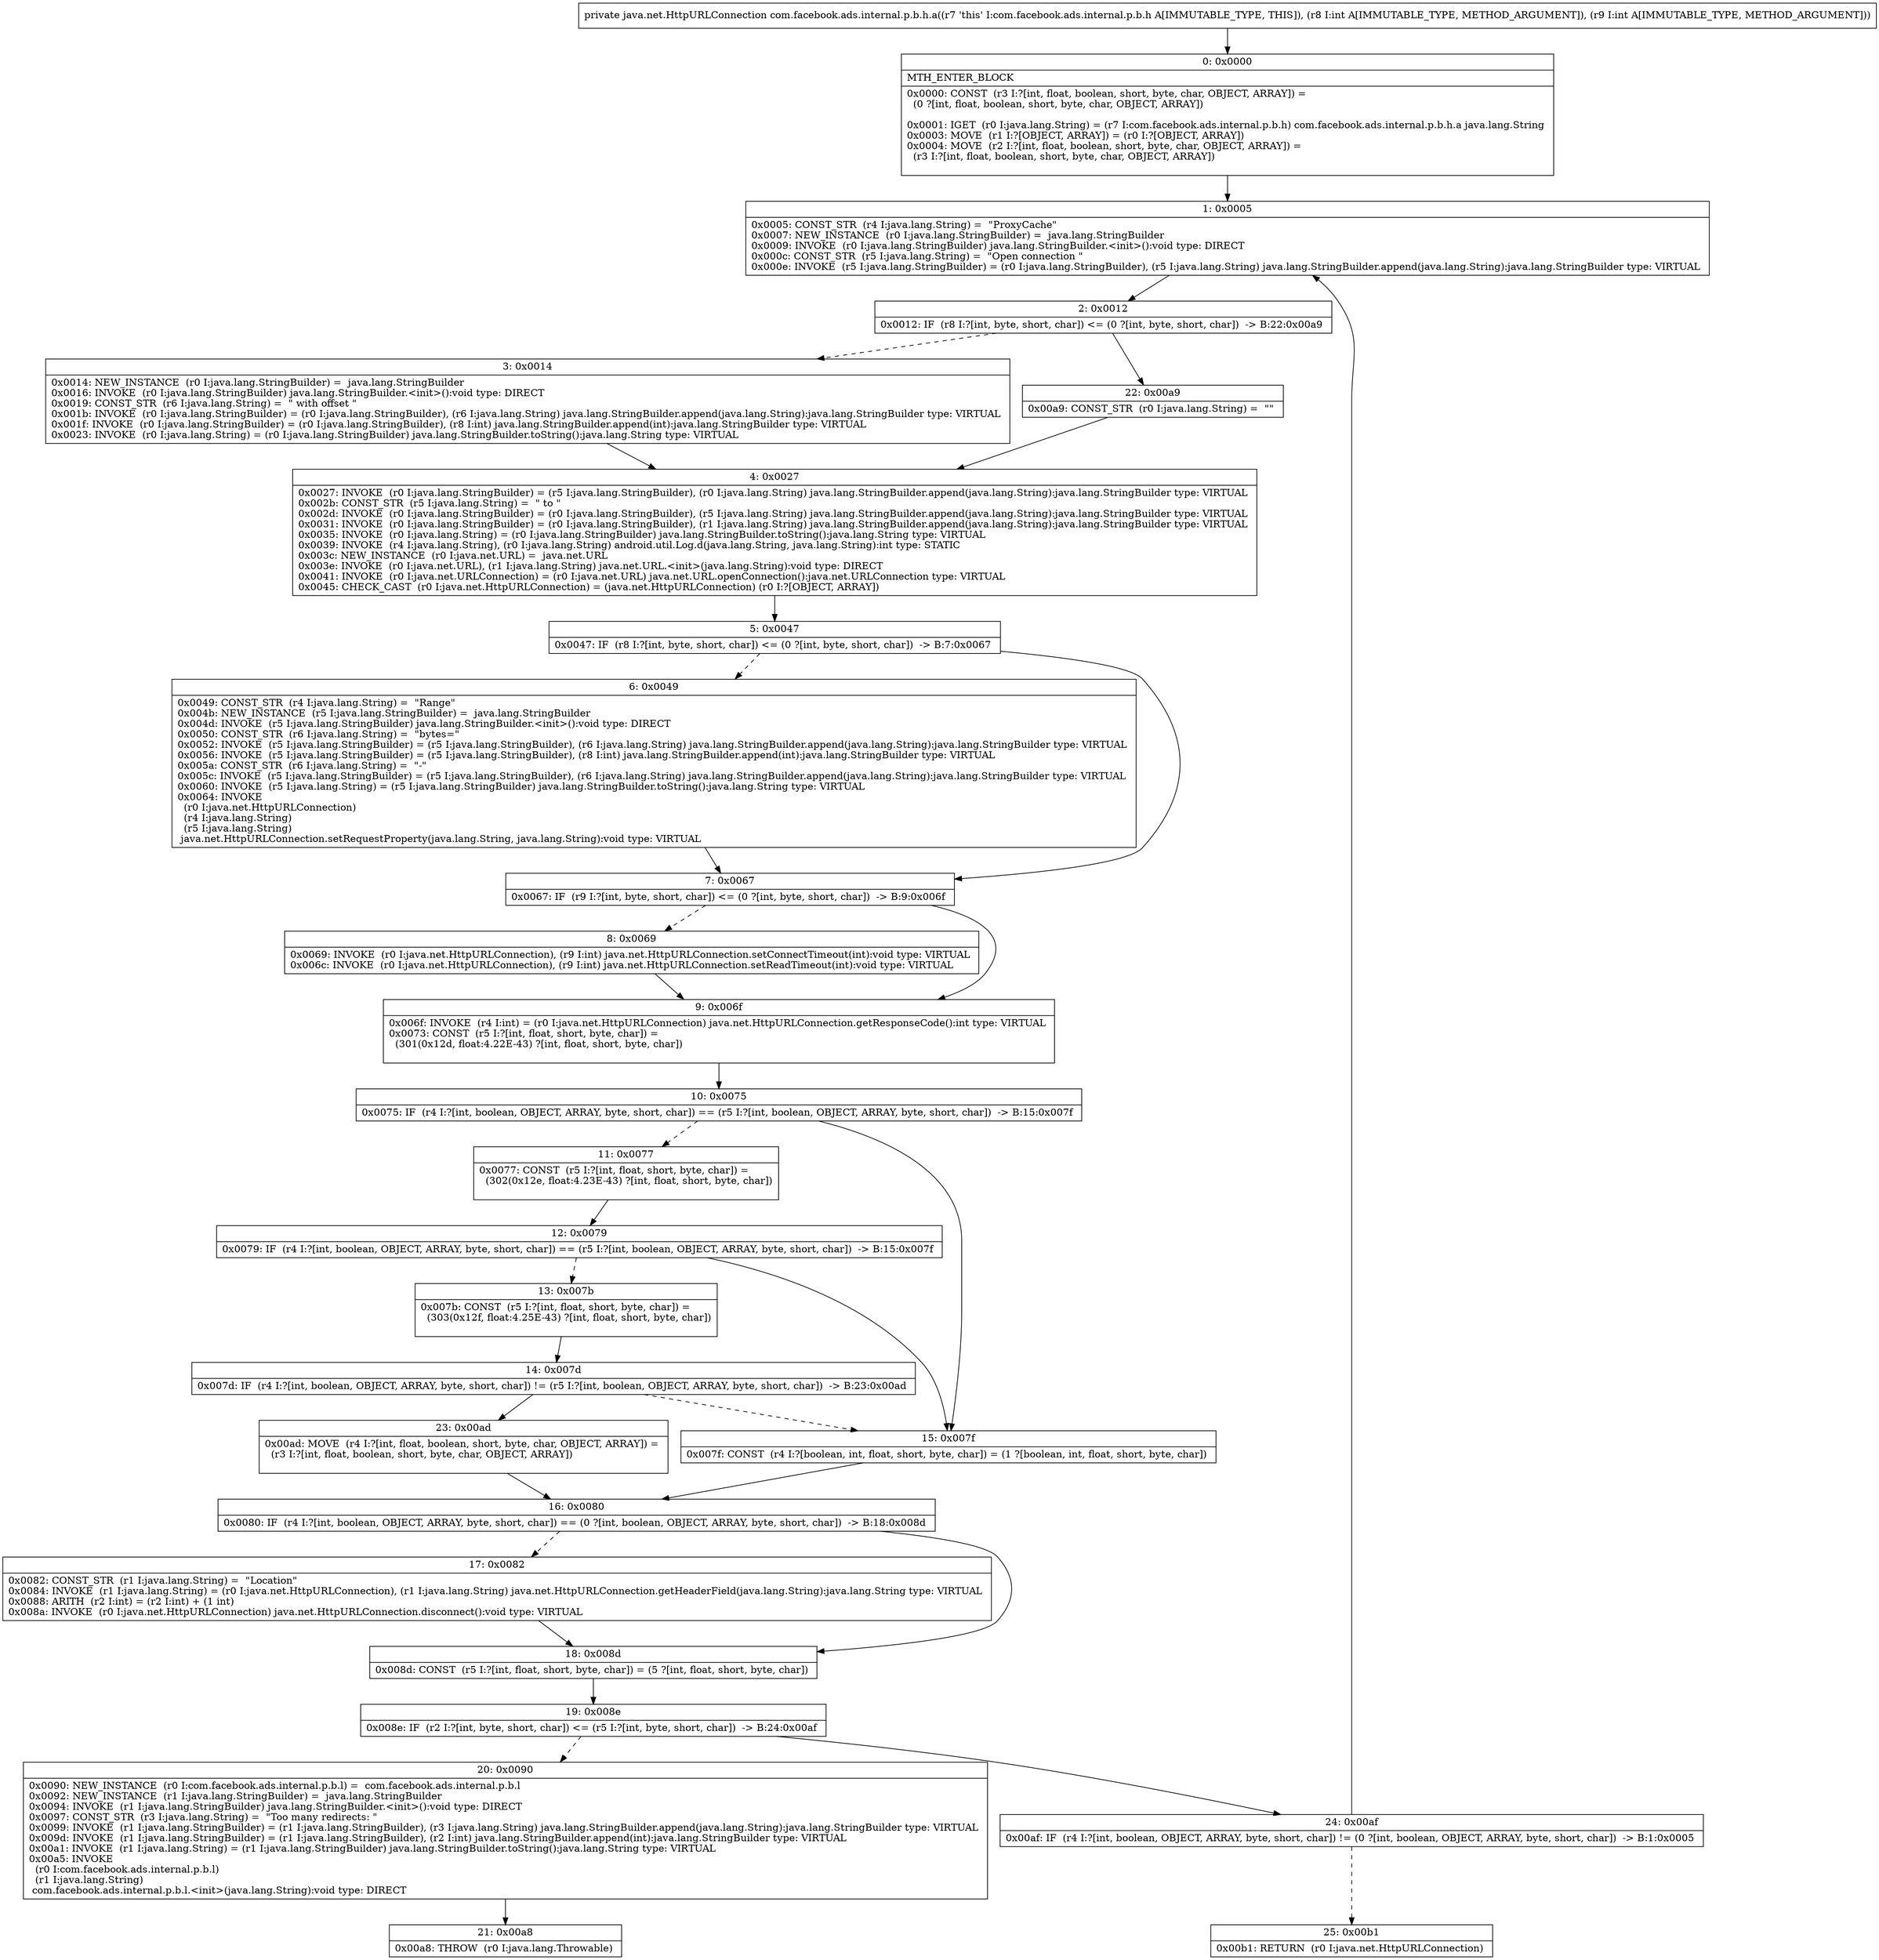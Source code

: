 digraph "CFG forcom.facebook.ads.internal.p.b.h.a(II)Ljava\/net\/HttpURLConnection;" {
Node_0 [shape=record,label="{0\:\ 0x0000|MTH_ENTER_BLOCK\l|0x0000: CONST  (r3 I:?[int, float, boolean, short, byte, char, OBJECT, ARRAY]) = \l  (0 ?[int, float, boolean, short, byte, char, OBJECT, ARRAY])\l \l0x0001: IGET  (r0 I:java.lang.String) = (r7 I:com.facebook.ads.internal.p.b.h) com.facebook.ads.internal.p.b.h.a java.lang.String \l0x0003: MOVE  (r1 I:?[OBJECT, ARRAY]) = (r0 I:?[OBJECT, ARRAY]) \l0x0004: MOVE  (r2 I:?[int, float, boolean, short, byte, char, OBJECT, ARRAY]) = \l  (r3 I:?[int, float, boolean, short, byte, char, OBJECT, ARRAY])\l \l}"];
Node_1 [shape=record,label="{1\:\ 0x0005|0x0005: CONST_STR  (r4 I:java.lang.String) =  \"ProxyCache\" \l0x0007: NEW_INSTANCE  (r0 I:java.lang.StringBuilder) =  java.lang.StringBuilder \l0x0009: INVOKE  (r0 I:java.lang.StringBuilder) java.lang.StringBuilder.\<init\>():void type: DIRECT \l0x000c: CONST_STR  (r5 I:java.lang.String) =  \"Open connection \" \l0x000e: INVOKE  (r5 I:java.lang.StringBuilder) = (r0 I:java.lang.StringBuilder), (r5 I:java.lang.String) java.lang.StringBuilder.append(java.lang.String):java.lang.StringBuilder type: VIRTUAL \l}"];
Node_2 [shape=record,label="{2\:\ 0x0012|0x0012: IF  (r8 I:?[int, byte, short, char]) \<= (0 ?[int, byte, short, char])  \-\> B:22:0x00a9 \l}"];
Node_3 [shape=record,label="{3\:\ 0x0014|0x0014: NEW_INSTANCE  (r0 I:java.lang.StringBuilder) =  java.lang.StringBuilder \l0x0016: INVOKE  (r0 I:java.lang.StringBuilder) java.lang.StringBuilder.\<init\>():void type: DIRECT \l0x0019: CONST_STR  (r6 I:java.lang.String) =  \" with offset \" \l0x001b: INVOKE  (r0 I:java.lang.StringBuilder) = (r0 I:java.lang.StringBuilder), (r6 I:java.lang.String) java.lang.StringBuilder.append(java.lang.String):java.lang.StringBuilder type: VIRTUAL \l0x001f: INVOKE  (r0 I:java.lang.StringBuilder) = (r0 I:java.lang.StringBuilder), (r8 I:int) java.lang.StringBuilder.append(int):java.lang.StringBuilder type: VIRTUAL \l0x0023: INVOKE  (r0 I:java.lang.String) = (r0 I:java.lang.StringBuilder) java.lang.StringBuilder.toString():java.lang.String type: VIRTUAL \l}"];
Node_4 [shape=record,label="{4\:\ 0x0027|0x0027: INVOKE  (r0 I:java.lang.StringBuilder) = (r5 I:java.lang.StringBuilder), (r0 I:java.lang.String) java.lang.StringBuilder.append(java.lang.String):java.lang.StringBuilder type: VIRTUAL \l0x002b: CONST_STR  (r5 I:java.lang.String) =  \" to \" \l0x002d: INVOKE  (r0 I:java.lang.StringBuilder) = (r0 I:java.lang.StringBuilder), (r5 I:java.lang.String) java.lang.StringBuilder.append(java.lang.String):java.lang.StringBuilder type: VIRTUAL \l0x0031: INVOKE  (r0 I:java.lang.StringBuilder) = (r0 I:java.lang.StringBuilder), (r1 I:java.lang.String) java.lang.StringBuilder.append(java.lang.String):java.lang.StringBuilder type: VIRTUAL \l0x0035: INVOKE  (r0 I:java.lang.String) = (r0 I:java.lang.StringBuilder) java.lang.StringBuilder.toString():java.lang.String type: VIRTUAL \l0x0039: INVOKE  (r4 I:java.lang.String), (r0 I:java.lang.String) android.util.Log.d(java.lang.String, java.lang.String):int type: STATIC \l0x003c: NEW_INSTANCE  (r0 I:java.net.URL) =  java.net.URL \l0x003e: INVOKE  (r0 I:java.net.URL), (r1 I:java.lang.String) java.net.URL.\<init\>(java.lang.String):void type: DIRECT \l0x0041: INVOKE  (r0 I:java.net.URLConnection) = (r0 I:java.net.URL) java.net.URL.openConnection():java.net.URLConnection type: VIRTUAL \l0x0045: CHECK_CAST  (r0 I:java.net.HttpURLConnection) = (java.net.HttpURLConnection) (r0 I:?[OBJECT, ARRAY]) \l}"];
Node_5 [shape=record,label="{5\:\ 0x0047|0x0047: IF  (r8 I:?[int, byte, short, char]) \<= (0 ?[int, byte, short, char])  \-\> B:7:0x0067 \l}"];
Node_6 [shape=record,label="{6\:\ 0x0049|0x0049: CONST_STR  (r4 I:java.lang.String) =  \"Range\" \l0x004b: NEW_INSTANCE  (r5 I:java.lang.StringBuilder) =  java.lang.StringBuilder \l0x004d: INVOKE  (r5 I:java.lang.StringBuilder) java.lang.StringBuilder.\<init\>():void type: DIRECT \l0x0050: CONST_STR  (r6 I:java.lang.String) =  \"bytes=\" \l0x0052: INVOKE  (r5 I:java.lang.StringBuilder) = (r5 I:java.lang.StringBuilder), (r6 I:java.lang.String) java.lang.StringBuilder.append(java.lang.String):java.lang.StringBuilder type: VIRTUAL \l0x0056: INVOKE  (r5 I:java.lang.StringBuilder) = (r5 I:java.lang.StringBuilder), (r8 I:int) java.lang.StringBuilder.append(int):java.lang.StringBuilder type: VIRTUAL \l0x005a: CONST_STR  (r6 I:java.lang.String) =  \"\-\" \l0x005c: INVOKE  (r5 I:java.lang.StringBuilder) = (r5 I:java.lang.StringBuilder), (r6 I:java.lang.String) java.lang.StringBuilder.append(java.lang.String):java.lang.StringBuilder type: VIRTUAL \l0x0060: INVOKE  (r5 I:java.lang.String) = (r5 I:java.lang.StringBuilder) java.lang.StringBuilder.toString():java.lang.String type: VIRTUAL \l0x0064: INVOKE  \l  (r0 I:java.net.HttpURLConnection)\l  (r4 I:java.lang.String)\l  (r5 I:java.lang.String)\l java.net.HttpURLConnection.setRequestProperty(java.lang.String, java.lang.String):void type: VIRTUAL \l}"];
Node_7 [shape=record,label="{7\:\ 0x0067|0x0067: IF  (r9 I:?[int, byte, short, char]) \<= (0 ?[int, byte, short, char])  \-\> B:9:0x006f \l}"];
Node_8 [shape=record,label="{8\:\ 0x0069|0x0069: INVOKE  (r0 I:java.net.HttpURLConnection), (r9 I:int) java.net.HttpURLConnection.setConnectTimeout(int):void type: VIRTUAL \l0x006c: INVOKE  (r0 I:java.net.HttpURLConnection), (r9 I:int) java.net.HttpURLConnection.setReadTimeout(int):void type: VIRTUAL \l}"];
Node_9 [shape=record,label="{9\:\ 0x006f|0x006f: INVOKE  (r4 I:int) = (r0 I:java.net.HttpURLConnection) java.net.HttpURLConnection.getResponseCode():int type: VIRTUAL \l0x0073: CONST  (r5 I:?[int, float, short, byte, char]) = \l  (301(0x12d, float:4.22E\-43) ?[int, float, short, byte, char])\l \l}"];
Node_10 [shape=record,label="{10\:\ 0x0075|0x0075: IF  (r4 I:?[int, boolean, OBJECT, ARRAY, byte, short, char]) == (r5 I:?[int, boolean, OBJECT, ARRAY, byte, short, char])  \-\> B:15:0x007f \l}"];
Node_11 [shape=record,label="{11\:\ 0x0077|0x0077: CONST  (r5 I:?[int, float, short, byte, char]) = \l  (302(0x12e, float:4.23E\-43) ?[int, float, short, byte, char])\l \l}"];
Node_12 [shape=record,label="{12\:\ 0x0079|0x0079: IF  (r4 I:?[int, boolean, OBJECT, ARRAY, byte, short, char]) == (r5 I:?[int, boolean, OBJECT, ARRAY, byte, short, char])  \-\> B:15:0x007f \l}"];
Node_13 [shape=record,label="{13\:\ 0x007b|0x007b: CONST  (r5 I:?[int, float, short, byte, char]) = \l  (303(0x12f, float:4.25E\-43) ?[int, float, short, byte, char])\l \l}"];
Node_14 [shape=record,label="{14\:\ 0x007d|0x007d: IF  (r4 I:?[int, boolean, OBJECT, ARRAY, byte, short, char]) != (r5 I:?[int, boolean, OBJECT, ARRAY, byte, short, char])  \-\> B:23:0x00ad \l}"];
Node_15 [shape=record,label="{15\:\ 0x007f|0x007f: CONST  (r4 I:?[boolean, int, float, short, byte, char]) = (1 ?[boolean, int, float, short, byte, char]) \l}"];
Node_16 [shape=record,label="{16\:\ 0x0080|0x0080: IF  (r4 I:?[int, boolean, OBJECT, ARRAY, byte, short, char]) == (0 ?[int, boolean, OBJECT, ARRAY, byte, short, char])  \-\> B:18:0x008d \l}"];
Node_17 [shape=record,label="{17\:\ 0x0082|0x0082: CONST_STR  (r1 I:java.lang.String) =  \"Location\" \l0x0084: INVOKE  (r1 I:java.lang.String) = (r0 I:java.net.HttpURLConnection), (r1 I:java.lang.String) java.net.HttpURLConnection.getHeaderField(java.lang.String):java.lang.String type: VIRTUAL \l0x0088: ARITH  (r2 I:int) = (r2 I:int) + (1 int) \l0x008a: INVOKE  (r0 I:java.net.HttpURLConnection) java.net.HttpURLConnection.disconnect():void type: VIRTUAL \l}"];
Node_18 [shape=record,label="{18\:\ 0x008d|0x008d: CONST  (r5 I:?[int, float, short, byte, char]) = (5 ?[int, float, short, byte, char]) \l}"];
Node_19 [shape=record,label="{19\:\ 0x008e|0x008e: IF  (r2 I:?[int, byte, short, char]) \<= (r5 I:?[int, byte, short, char])  \-\> B:24:0x00af \l}"];
Node_20 [shape=record,label="{20\:\ 0x0090|0x0090: NEW_INSTANCE  (r0 I:com.facebook.ads.internal.p.b.l) =  com.facebook.ads.internal.p.b.l \l0x0092: NEW_INSTANCE  (r1 I:java.lang.StringBuilder) =  java.lang.StringBuilder \l0x0094: INVOKE  (r1 I:java.lang.StringBuilder) java.lang.StringBuilder.\<init\>():void type: DIRECT \l0x0097: CONST_STR  (r3 I:java.lang.String) =  \"Too many redirects: \" \l0x0099: INVOKE  (r1 I:java.lang.StringBuilder) = (r1 I:java.lang.StringBuilder), (r3 I:java.lang.String) java.lang.StringBuilder.append(java.lang.String):java.lang.StringBuilder type: VIRTUAL \l0x009d: INVOKE  (r1 I:java.lang.StringBuilder) = (r1 I:java.lang.StringBuilder), (r2 I:int) java.lang.StringBuilder.append(int):java.lang.StringBuilder type: VIRTUAL \l0x00a1: INVOKE  (r1 I:java.lang.String) = (r1 I:java.lang.StringBuilder) java.lang.StringBuilder.toString():java.lang.String type: VIRTUAL \l0x00a5: INVOKE  \l  (r0 I:com.facebook.ads.internal.p.b.l)\l  (r1 I:java.lang.String)\l com.facebook.ads.internal.p.b.l.\<init\>(java.lang.String):void type: DIRECT \l}"];
Node_21 [shape=record,label="{21\:\ 0x00a8|0x00a8: THROW  (r0 I:java.lang.Throwable) \l}"];
Node_22 [shape=record,label="{22\:\ 0x00a9|0x00a9: CONST_STR  (r0 I:java.lang.String) =  \"\" \l}"];
Node_23 [shape=record,label="{23\:\ 0x00ad|0x00ad: MOVE  (r4 I:?[int, float, boolean, short, byte, char, OBJECT, ARRAY]) = \l  (r3 I:?[int, float, boolean, short, byte, char, OBJECT, ARRAY])\l \l}"];
Node_24 [shape=record,label="{24\:\ 0x00af|0x00af: IF  (r4 I:?[int, boolean, OBJECT, ARRAY, byte, short, char]) != (0 ?[int, boolean, OBJECT, ARRAY, byte, short, char])  \-\> B:1:0x0005 \l}"];
Node_25 [shape=record,label="{25\:\ 0x00b1|0x00b1: RETURN  (r0 I:java.net.HttpURLConnection) \l}"];
MethodNode[shape=record,label="{private java.net.HttpURLConnection com.facebook.ads.internal.p.b.h.a((r7 'this' I:com.facebook.ads.internal.p.b.h A[IMMUTABLE_TYPE, THIS]), (r8 I:int A[IMMUTABLE_TYPE, METHOD_ARGUMENT]), (r9 I:int A[IMMUTABLE_TYPE, METHOD_ARGUMENT])) }"];
MethodNode -> Node_0;
Node_0 -> Node_1;
Node_1 -> Node_2;
Node_2 -> Node_3[style=dashed];
Node_2 -> Node_22;
Node_3 -> Node_4;
Node_4 -> Node_5;
Node_5 -> Node_6[style=dashed];
Node_5 -> Node_7;
Node_6 -> Node_7;
Node_7 -> Node_8[style=dashed];
Node_7 -> Node_9;
Node_8 -> Node_9;
Node_9 -> Node_10;
Node_10 -> Node_11[style=dashed];
Node_10 -> Node_15;
Node_11 -> Node_12;
Node_12 -> Node_13[style=dashed];
Node_12 -> Node_15;
Node_13 -> Node_14;
Node_14 -> Node_15[style=dashed];
Node_14 -> Node_23;
Node_15 -> Node_16;
Node_16 -> Node_17[style=dashed];
Node_16 -> Node_18;
Node_17 -> Node_18;
Node_18 -> Node_19;
Node_19 -> Node_20[style=dashed];
Node_19 -> Node_24;
Node_20 -> Node_21;
Node_22 -> Node_4;
Node_23 -> Node_16;
Node_24 -> Node_1;
Node_24 -> Node_25[style=dashed];
}

